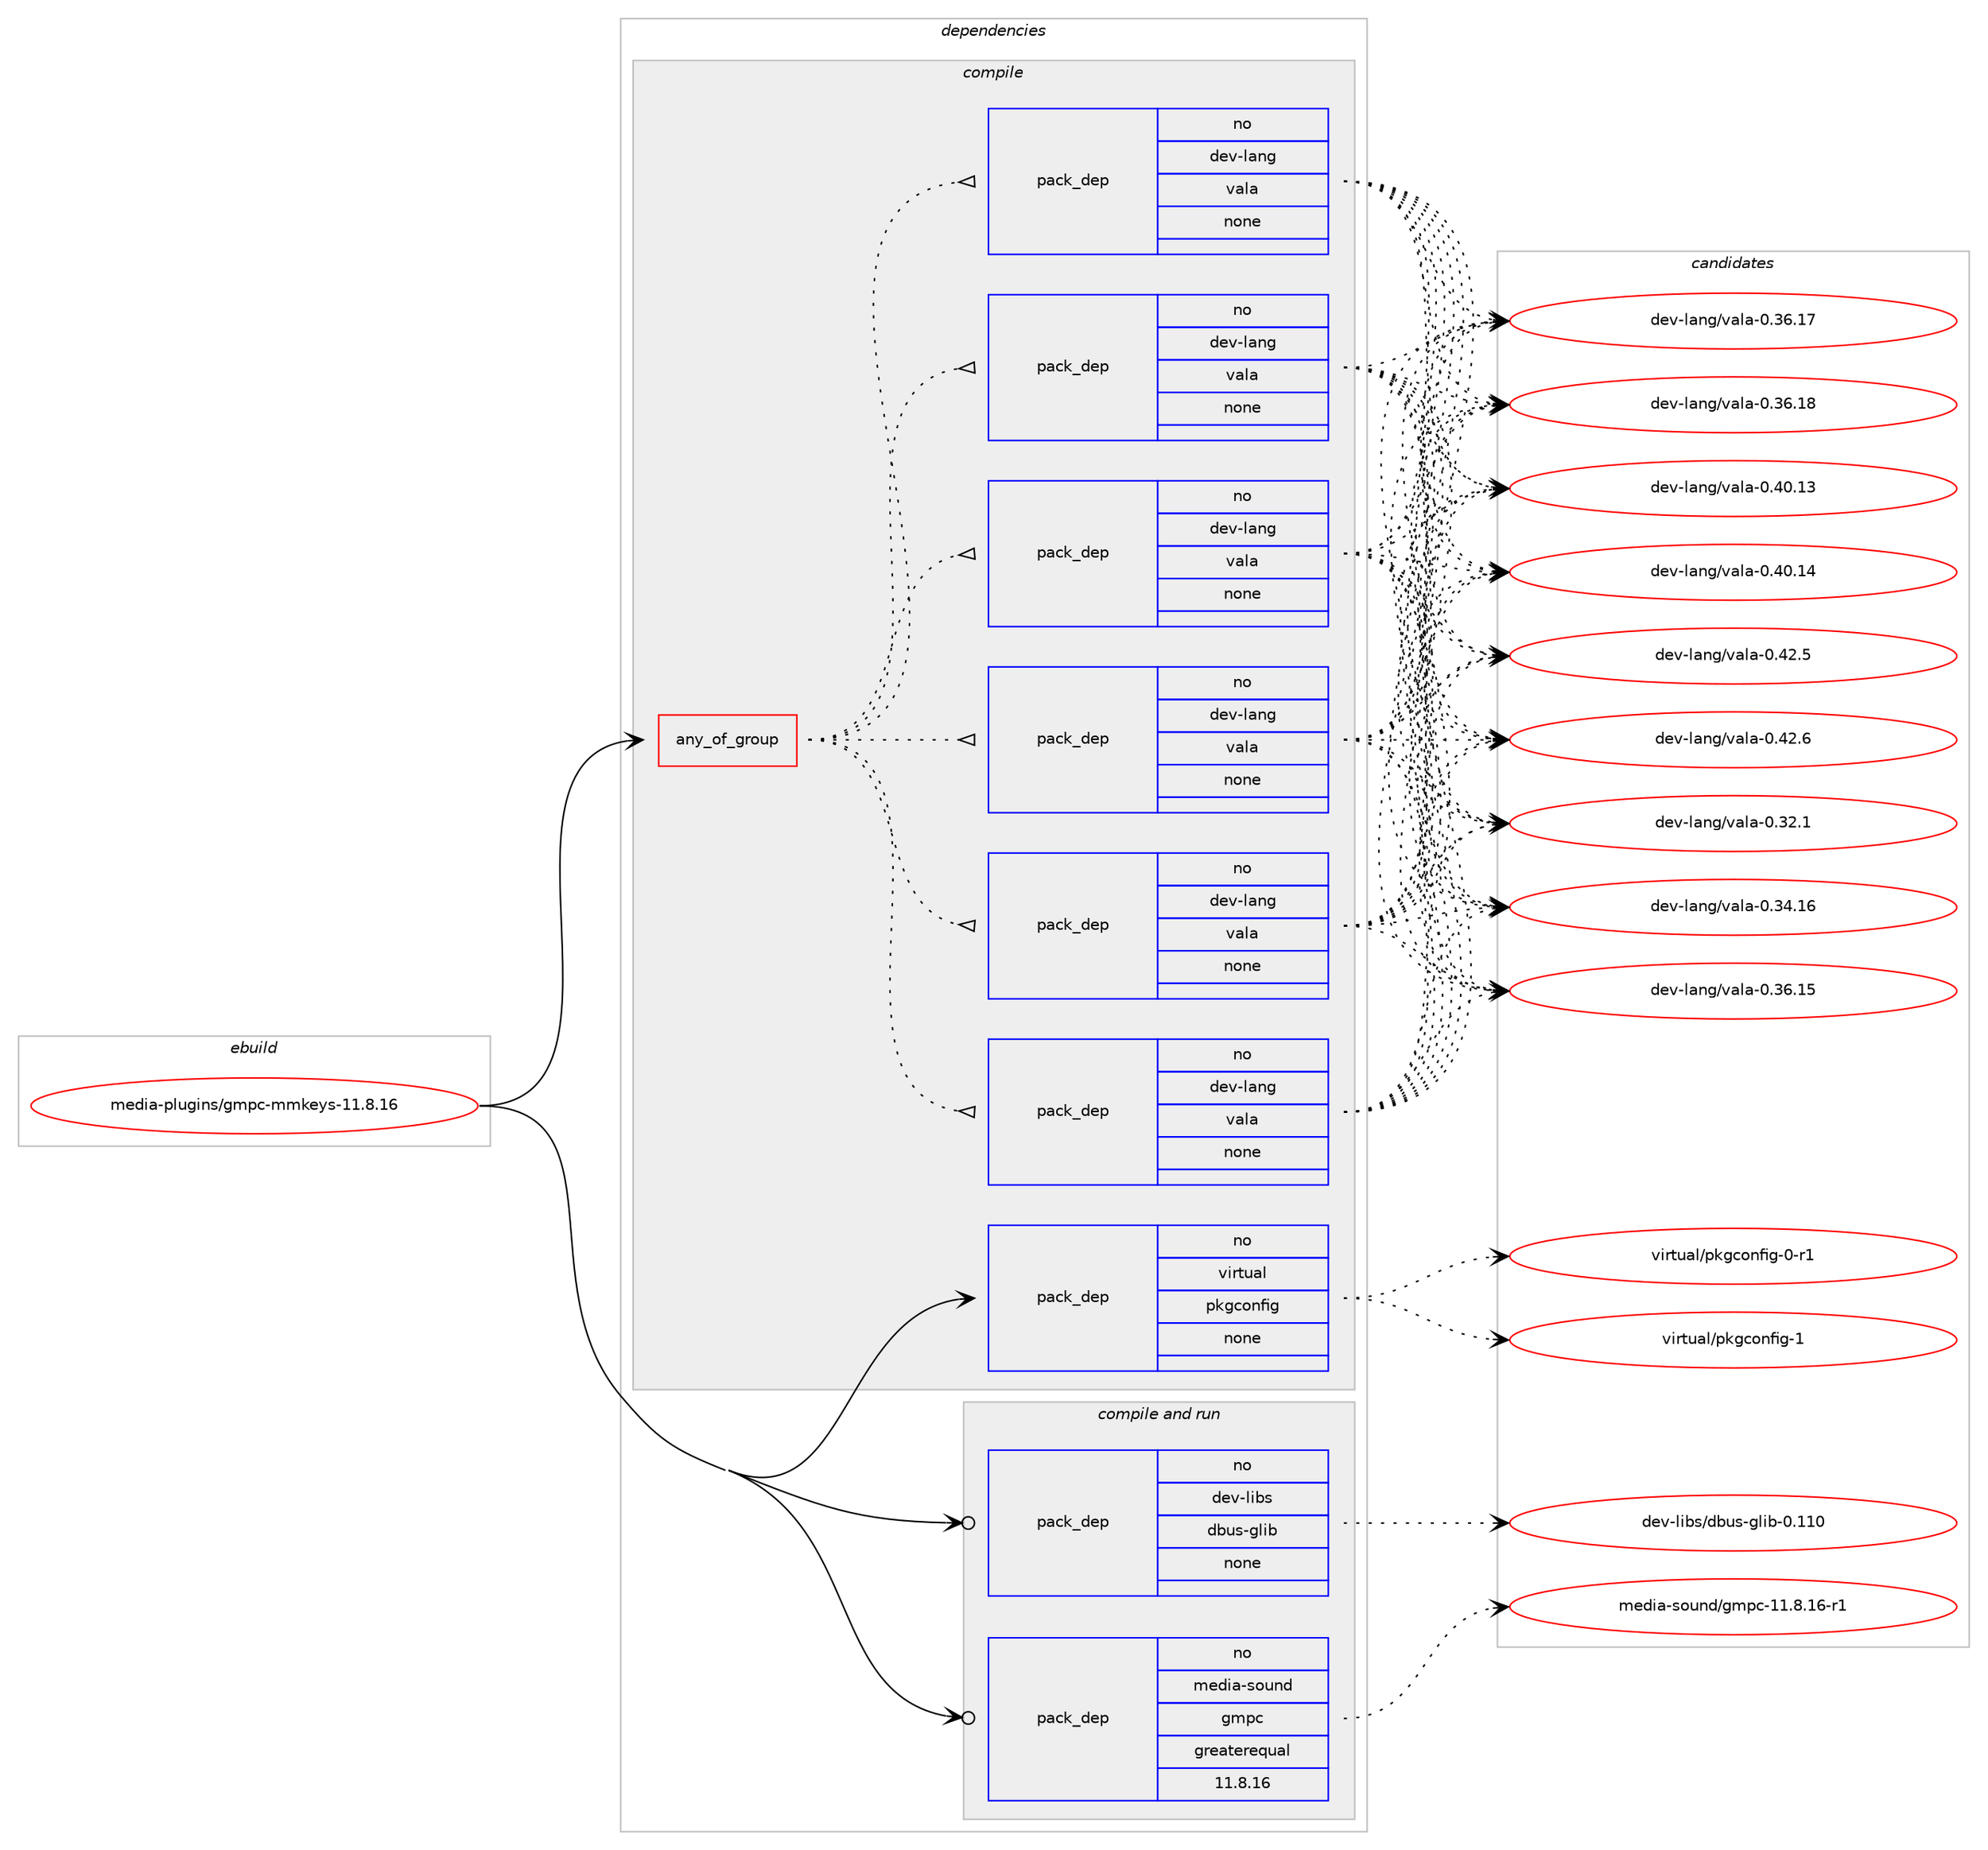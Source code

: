 digraph prolog {

# *************
# Graph options
# *************

newrank=true;
concentrate=true;
compound=true;
graph [rankdir=LR,fontname=Helvetica,fontsize=10,ranksep=1.5];#, ranksep=2.5, nodesep=0.2];
edge  [arrowhead=vee];
node  [fontname=Helvetica,fontsize=10];

# **********
# The ebuild
# **********

subgraph cluster_leftcol {
color=gray;
rank=same;
label=<<i>ebuild</i>>;
id [label="media-plugins/gmpc-mmkeys-11.8.16", color=red, width=4, href="../media-plugins/gmpc-mmkeys-11.8.16.svg"];
}

# ****************
# The dependencies
# ****************

subgraph cluster_midcol {
color=gray;
label=<<i>dependencies</i>>;
subgraph cluster_compile {
fillcolor="#eeeeee";
style=filled;
label=<<i>compile</i>>;
subgraph any25368 {
dependency1619765 [label=<<TABLE BORDER="0" CELLBORDER="1" CELLSPACING="0" CELLPADDING="4"><TR><TD CELLPADDING="10">any_of_group</TD></TR></TABLE>>, shape=none, color=red];subgraph pack1157317 {
dependency1619766 [label=<<TABLE BORDER="0" CELLBORDER="1" CELLSPACING="0" CELLPADDING="4" WIDTH="220"><TR><TD ROWSPAN="6" CELLPADDING="30">pack_dep</TD></TR><TR><TD WIDTH="110">no</TD></TR><TR><TD>dev-lang</TD></TR><TR><TD>vala</TD></TR><TR><TD>none</TD></TR><TR><TD></TD></TR></TABLE>>, shape=none, color=blue];
}
dependency1619765:e -> dependency1619766:w [weight=20,style="dotted",arrowhead="oinv"];
subgraph pack1157318 {
dependency1619767 [label=<<TABLE BORDER="0" CELLBORDER="1" CELLSPACING="0" CELLPADDING="4" WIDTH="220"><TR><TD ROWSPAN="6" CELLPADDING="30">pack_dep</TD></TR><TR><TD WIDTH="110">no</TD></TR><TR><TD>dev-lang</TD></TR><TR><TD>vala</TD></TR><TR><TD>none</TD></TR><TR><TD></TD></TR></TABLE>>, shape=none, color=blue];
}
dependency1619765:e -> dependency1619767:w [weight=20,style="dotted",arrowhead="oinv"];
subgraph pack1157319 {
dependency1619768 [label=<<TABLE BORDER="0" CELLBORDER="1" CELLSPACING="0" CELLPADDING="4" WIDTH="220"><TR><TD ROWSPAN="6" CELLPADDING="30">pack_dep</TD></TR><TR><TD WIDTH="110">no</TD></TR><TR><TD>dev-lang</TD></TR><TR><TD>vala</TD></TR><TR><TD>none</TD></TR><TR><TD></TD></TR></TABLE>>, shape=none, color=blue];
}
dependency1619765:e -> dependency1619768:w [weight=20,style="dotted",arrowhead="oinv"];
subgraph pack1157320 {
dependency1619769 [label=<<TABLE BORDER="0" CELLBORDER="1" CELLSPACING="0" CELLPADDING="4" WIDTH="220"><TR><TD ROWSPAN="6" CELLPADDING="30">pack_dep</TD></TR><TR><TD WIDTH="110">no</TD></TR><TR><TD>dev-lang</TD></TR><TR><TD>vala</TD></TR><TR><TD>none</TD></TR><TR><TD></TD></TR></TABLE>>, shape=none, color=blue];
}
dependency1619765:e -> dependency1619769:w [weight=20,style="dotted",arrowhead="oinv"];
subgraph pack1157321 {
dependency1619770 [label=<<TABLE BORDER="0" CELLBORDER="1" CELLSPACING="0" CELLPADDING="4" WIDTH="220"><TR><TD ROWSPAN="6" CELLPADDING="30">pack_dep</TD></TR><TR><TD WIDTH="110">no</TD></TR><TR><TD>dev-lang</TD></TR><TR><TD>vala</TD></TR><TR><TD>none</TD></TR><TR><TD></TD></TR></TABLE>>, shape=none, color=blue];
}
dependency1619765:e -> dependency1619770:w [weight=20,style="dotted",arrowhead="oinv"];
subgraph pack1157322 {
dependency1619771 [label=<<TABLE BORDER="0" CELLBORDER="1" CELLSPACING="0" CELLPADDING="4" WIDTH="220"><TR><TD ROWSPAN="6" CELLPADDING="30">pack_dep</TD></TR><TR><TD WIDTH="110">no</TD></TR><TR><TD>dev-lang</TD></TR><TR><TD>vala</TD></TR><TR><TD>none</TD></TR><TR><TD></TD></TR></TABLE>>, shape=none, color=blue];
}
dependency1619765:e -> dependency1619771:w [weight=20,style="dotted",arrowhead="oinv"];
}
id:e -> dependency1619765:w [weight=20,style="solid",arrowhead="vee"];
subgraph pack1157323 {
dependency1619772 [label=<<TABLE BORDER="0" CELLBORDER="1" CELLSPACING="0" CELLPADDING="4" WIDTH="220"><TR><TD ROWSPAN="6" CELLPADDING="30">pack_dep</TD></TR><TR><TD WIDTH="110">no</TD></TR><TR><TD>virtual</TD></TR><TR><TD>pkgconfig</TD></TR><TR><TD>none</TD></TR><TR><TD></TD></TR></TABLE>>, shape=none, color=blue];
}
id:e -> dependency1619772:w [weight=20,style="solid",arrowhead="vee"];
}
subgraph cluster_compileandrun {
fillcolor="#eeeeee";
style=filled;
label=<<i>compile and run</i>>;
subgraph pack1157324 {
dependency1619773 [label=<<TABLE BORDER="0" CELLBORDER="1" CELLSPACING="0" CELLPADDING="4" WIDTH="220"><TR><TD ROWSPAN="6" CELLPADDING="30">pack_dep</TD></TR><TR><TD WIDTH="110">no</TD></TR><TR><TD>dev-libs</TD></TR><TR><TD>dbus-glib</TD></TR><TR><TD>none</TD></TR><TR><TD></TD></TR></TABLE>>, shape=none, color=blue];
}
id:e -> dependency1619773:w [weight=20,style="solid",arrowhead="odotvee"];
subgraph pack1157325 {
dependency1619774 [label=<<TABLE BORDER="0" CELLBORDER="1" CELLSPACING="0" CELLPADDING="4" WIDTH="220"><TR><TD ROWSPAN="6" CELLPADDING="30">pack_dep</TD></TR><TR><TD WIDTH="110">no</TD></TR><TR><TD>media-sound</TD></TR><TR><TD>gmpc</TD></TR><TR><TD>greaterequal</TD></TR><TR><TD>11.8.16</TD></TR></TABLE>>, shape=none, color=blue];
}
id:e -> dependency1619774:w [weight=20,style="solid",arrowhead="odotvee"];
}
subgraph cluster_run {
fillcolor="#eeeeee";
style=filled;
label=<<i>run</i>>;
}
}

# **************
# The candidates
# **************

subgraph cluster_choices {
rank=same;
color=gray;
label=<<i>candidates</i>>;

subgraph choice1157317 {
color=black;
nodesep=1;
choice100101118451089711010347118971089745484651504649 [label="dev-lang/vala-0.32.1", color=red, width=4,href="../dev-lang/vala-0.32.1.svg"];
choice10010111845108971101034711897108974548465152464954 [label="dev-lang/vala-0.34.16", color=red, width=4,href="../dev-lang/vala-0.34.16.svg"];
choice10010111845108971101034711897108974548465154464953 [label="dev-lang/vala-0.36.15", color=red, width=4,href="../dev-lang/vala-0.36.15.svg"];
choice10010111845108971101034711897108974548465154464955 [label="dev-lang/vala-0.36.17", color=red, width=4,href="../dev-lang/vala-0.36.17.svg"];
choice10010111845108971101034711897108974548465154464956 [label="dev-lang/vala-0.36.18", color=red, width=4,href="../dev-lang/vala-0.36.18.svg"];
choice10010111845108971101034711897108974548465248464951 [label="dev-lang/vala-0.40.13", color=red, width=4,href="../dev-lang/vala-0.40.13.svg"];
choice10010111845108971101034711897108974548465248464952 [label="dev-lang/vala-0.40.14", color=red, width=4,href="../dev-lang/vala-0.40.14.svg"];
choice100101118451089711010347118971089745484652504653 [label="dev-lang/vala-0.42.5", color=red, width=4,href="../dev-lang/vala-0.42.5.svg"];
choice100101118451089711010347118971089745484652504654 [label="dev-lang/vala-0.42.6", color=red, width=4,href="../dev-lang/vala-0.42.6.svg"];
dependency1619766:e -> choice100101118451089711010347118971089745484651504649:w [style=dotted,weight="100"];
dependency1619766:e -> choice10010111845108971101034711897108974548465152464954:w [style=dotted,weight="100"];
dependency1619766:e -> choice10010111845108971101034711897108974548465154464953:w [style=dotted,weight="100"];
dependency1619766:e -> choice10010111845108971101034711897108974548465154464955:w [style=dotted,weight="100"];
dependency1619766:e -> choice10010111845108971101034711897108974548465154464956:w [style=dotted,weight="100"];
dependency1619766:e -> choice10010111845108971101034711897108974548465248464951:w [style=dotted,weight="100"];
dependency1619766:e -> choice10010111845108971101034711897108974548465248464952:w [style=dotted,weight="100"];
dependency1619766:e -> choice100101118451089711010347118971089745484652504653:w [style=dotted,weight="100"];
dependency1619766:e -> choice100101118451089711010347118971089745484652504654:w [style=dotted,weight="100"];
}
subgraph choice1157318 {
color=black;
nodesep=1;
choice100101118451089711010347118971089745484651504649 [label="dev-lang/vala-0.32.1", color=red, width=4,href="../dev-lang/vala-0.32.1.svg"];
choice10010111845108971101034711897108974548465152464954 [label="dev-lang/vala-0.34.16", color=red, width=4,href="../dev-lang/vala-0.34.16.svg"];
choice10010111845108971101034711897108974548465154464953 [label="dev-lang/vala-0.36.15", color=red, width=4,href="../dev-lang/vala-0.36.15.svg"];
choice10010111845108971101034711897108974548465154464955 [label="dev-lang/vala-0.36.17", color=red, width=4,href="../dev-lang/vala-0.36.17.svg"];
choice10010111845108971101034711897108974548465154464956 [label="dev-lang/vala-0.36.18", color=red, width=4,href="../dev-lang/vala-0.36.18.svg"];
choice10010111845108971101034711897108974548465248464951 [label="dev-lang/vala-0.40.13", color=red, width=4,href="../dev-lang/vala-0.40.13.svg"];
choice10010111845108971101034711897108974548465248464952 [label="dev-lang/vala-0.40.14", color=red, width=4,href="../dev-lang/vala-0.40.14.svg"];
choice100101118451089711010347118971089745484652504653 [label="dev-lang/vala-0.42.5", color=red, width=4,href="../dev-lang/vala-0.42.5.svg"];
choice100101118451089711010347118971089745484652504654 [label="dev-lang/vala-0.42.6", color=red, width=4,href="../dev-lang/vala-0.42.6.svg"];
dependency1619767:e -> choice100101118451089711010347118971089745484651504649:w [style=dotted,weight="100"];
dependency1619767:e -> choice10010111845108971101034711897108974548465152464954:w [style=dotted,weight="100"];
dependency1619767:e -> choice10010111845108971101034711897108974548465154464953:w [style=dotted,weight="100"];
dependency1619767:e -> choice10010111845108971101034711897108974548465154464955:w [style=dotted,weight="100"];
dependency1619767:e -> choice10010111845108971101034711897108974548465154464956:w [style=dotted,weight="100"];
dependency1619767:e -> choice10010111845108971101034711897108974548465248464951:w [style=dotted,weight="100"];
dependency1619767:e -> choice10010111845108971101034711897108974548465248464952:w [style=dotted,weight="100"];
dependency1619767:e -> choice100101118451089711010347118971089745484652504653:w [style=dotted,weight="100"];
dependency1619767:e -> choice100101118451089711010347118971089745484652504654:w [style=dotted,weight="100"];
}
subgraph choice1157319 {
color=black;
nodesep=1;
choice100101118451089711010347118971089745484651504649 [label="dev-lang/vala-0.32.1", color=red, width=4,href="../dev-lang/vala-0.32.1.svg"];
choice10010111845108971101034711897108974548465152464954 [label="dev-lang/vala-0.34.16", color=red, width=4,href="../dev-lang/vala-0.34.16.svg"];
choice10010111845108971101034711897108974548465154464953 [label="dev-lang/vala-0.36.15", color=red, width=4,href="../dev-lang/vala-0.36.15.svg"];
choice10010111845108971101034711897108974548465154464955 [label="dev-lang/vala-0.36.17", color=red, width=4,href="../dev-lang/vala-0.36.17.svg"];
choice10010111845108971101034711897108974548465154464956 [label="dev-lang/vala-0.36.18", color=red, width=4,href="../dev-lang/vala-0.36.18.svg"];
choice10010111845108971101034711897108974548465248464951 [label="dev-lang/vala-0.40.13", color=red, width=4,href="../dev-lang/vala-0.40.13.svg"];
choice10010111845108971101034711897108974548465248464952 [label="dev-lang/vala-0.40.14", color=red, width=4,href="../dev-lang/vala-0.40.14.svg"];
choice100101118451089711010347118971089745484652504653 [label="dev-lang/vala-0.42.5", color=red, width=4,href="../dev-lang/vala-0.42.5.svg"];
choice100101118451089711010347118971089745484652504654 [label="dev-lang/vala-0.42.6", color=red, width=4,href="../dev-lang/vala-0.42.6.svg"];
dependency1619768:e -> choice100101118451089711010347118971089745484651504649:w [style=dotted,weight="100"];
dependency1619768:e -> choice10010111845108971101034711897108974548465152464954:w [style=dotted,weight="100"];
dependency1619768:e -> choice10010111845108971101034711897108974548465154464953:w [style=dotted,weight="100"];
dependency1619768:e -> choice10010111845108971101034711897108974548465154464955:w [style=dotted,weight="100"];
dependency1619768:e -> choice10010111845108971101034711897108974548465154464956:w [style=dotted,weight="100"];
dependency1619768:e -> choice10010111845108971101034711897108974548465248464951:w [style=dotted,weight="100"];
dependency1619768:e -> choice10010111845108971101034711897108974548465248464952:w [style=dotted,weight="100"];
dependency1619768:e -> choice100101118451089711010347118971089745484652504653:w [style=dotted,weight="100"];
dependency1619768:e -> choice100101118451089711010347118971089745484652504654:w [style=dotted,weight="100"];
}
subgraph choice1157320 {
color=black;
nodesep=1;
choice100101118451089711010347118971089745484651504649 [label="dev-lang/vala-0.32.1", color=red, width=4,href="../dev-lang/vala-0.32.1.svg"];
choice10010111845108971101034711897108974548465152464954 [label="dev-lang/vala-0.34.16", color=red, width=4,href="../dev-lang/vala-0.34.16.svg"];
choice10010111845108971101034711897108974548465154464953 [label="dev-lang/vala-0.36.15", color=red, width=4,href="../dev-lang/vala-0.36.15.svg"];
choice10010111845108971101034711897108974548465154464955 [label="dev-lang/vala-0.36.17", color=red, width=4,href="../dev-lang/vala-0.36.17.svg"];
choice10010111845108971101034711897108974548465154464956 [label="dev-lang/vala-0.36.18", color=red, width=4,href="../dev-lang/vala-0.36.18.svg"];
choice10010111845108971101034711897108974548465248464951 [label="dev-lang/vala-0.40.13", color=red, width=4,href="../dev-lang/vala-0.40.13.svg"];
choice10010111845108971101034711897108974548465248464952 [label="dev-lang/vala-0.40.14", color=red, width=4,href="../dev-lang/vala-0.40.14.svg"];
choice100101118451089711010347118971089745484652504653 [label="dev-lang/vala-0.42.5", color=red, width=4,href="../dev-lang/vala-0.42.5.svg"];
choice100101118451089711010347118971089745484652504654 [label="dev-lang/vala-0.42.6", color=red, width=4,href="../dev-lang/vala-0.42.6.svg"];
dependency1619769:e -> choice100101118451089711010347118971089745484651504649:w [style=dotted,weight="100"];
dependency1619769:e -> choice10010111845108971101034711897108974548465152464954:w [style=dotted,weight="100"];
dependency1619769:e -> choice10010111845108971101034711897108974548465154464953:w [style=dotted,weight="100"];
dependency1619769:e -> choice10010111845108971101034711897108974548465154464955:w [style=dotted,weight="100"];
dependency1619769:e -> choice10010111845108971101034711897108974548465154464956:w [style=dotted,weight="100"];
dependency1619769:e -> choice10010111845108971101034711897108974548465248464951:w [style=dotted,weight="100"];
dependency1619769:e -> choice10010111845108971101034711897108974548465248464952:w [style=dotted,weight="100"];
dependency1619769:e -> choice100101118451089711010347118971089745484652504653:w [style=dotted,weight="100"];
dependency1619769:e -> choice100101118451089711010347118971089745484652504654:w [style=dotted,weight="100"];
}
subgraph choice1157321 {
color=black;
nodesep=1;
choice100101118451089711010347118971089745484651504649 [label="dev-lang/vala-0.32.1", color=red, width=4,href="../dev-lang/vala-0.32.1.svg"];
choice10010111845108971101034711897108974548465152464954 [label="dev-lang/vala-0.34.16", color=red, width=4,href="../dev-lang/vala-0.34.16.svg"];
choice10010111845108971101034711897108974548465154464953 [label="dev-lang/vala-0.36.15", color=red, width=4,href="../dev-lang/vala-0.36.15.svg"];
choice10010111845108971101034711897108974548465154464955 [label="dev-lang/vala-0.36.17", color=red, width=4,href="../dev-lang/vala-0.36.17.svg"];
choice10010111845108971101034711897108974548465154464956 [label="dev-lang/vala-0.36.18", color=red, width=4,href="../dev-lang/vala-0.36.18.svg"];
choice10010111845108971101034711897108974548465248464951 [label="dev-lang/vala-0.40.13", color=red, width=4,href="../dev-lang/vala-0.40.13.svg"];
choice10010111845108971101034711897108974548465248464952 [label="dev-lang/vala-0.40.14", color=red, width=4,href="../dev-lang/vala-0.40.14.svg"];
choice100101118451089711010347118971089745484652504653 [label="dev-lang/vala-0.42.5", color=red, width=4,href="../dev-lang/vala-0.42.5.svg"];
choice100101118451089711010347118971089745484652504654 [label="dev-lang/vala-0.42.6", color=red, width=4,href="../dev-lang/vala-0.42.6.svg"];
dependency1619770:e -> choice100101118451089711010347118971089745484651504649:w [style=dotted,weight="100"];
dependency1619770:e -> choice10010111845108971101034711897108974548465152464954:w [style=dotted,weight="100"];
dependency1619770:e -> choice10010111845108971101034711897108974548465154464953:w [style=dotted,weight="100"];
dependency1619770:e -> choice10010111845108971101034711897108974548465154464955:w [style=dotted,weight="100"];
dependency1619770:e -> choice10010111845108971101034711897108974548465154464956:w [style=dotted,weight="100"];
dependency1619770:e -> choice10010111845108971101034711897108974548465248464951:w [style=dotted,weight="100"];
dependency1619770:e -> choice10010111845108971101034711897108974548465248464952:w [style=dotted,weight="100"];
dependency1619770:e -> choice100101118451089711010347118971089745484652504653:w [style=dotted,weight="100"];
dependency1619770:e -> choice100101118451089711010347118971089745484652504654:w [style=dotted,weight="100"];
}
subgraph choice1157322 {
color=black;
nodesep=1;
choice100101118451089711010347118971089745484651504649 [label="dev-lang/vala-0.32.1", color=red, width=4,href="../dev-lang/vala-0.32.1.svg"];
choice10010111845108971101034711897108974548465152464954 [label="dev-lang/vala-0.34.16", color=red, width=4,href="../dev-lang/vala-0.34.16.svg"];
choice10010111845108971101034711897108974548465154464953 [label="dev-lang/vala-0.36.15", color=red, width=4,href="../dev-lang/vala-0.36.15.svg"];
choice10010111845108971101034711897108974548465154464955 [label="dev-lang/vala-0.36.17", color=red, width=4,href="../dev-lang/vala-0.36.17.svg"];
choice10010111845108971101034711897108974548465154464956 [label="dev-lang/vala-0.36.18", color=red, width=4,href="../dev-lang/vala-0.36.18.svg"];
choice10010111845108971101034711897108974548465248464951 [label="dev-lang/vala-0.40.13", color=red, width=4,href="../dev-lang/vala-0.40.13.svg"];
choice10010111845108971101034711897108974548465248464952 [label="dev-lang/vala-0.40.14", color=red, width=4,href="../dev-lang/vala-0.40.14.svg"];
choice100101118451089711010347118971089745484652504653 [label="dev-lang/vala-0.42.5", color=red, width=4,href="../dev-lang/vala-0.42.5.svg"];
choice100101118451089711010347118971089745484652504654 [label="dev-lang/vala-0.42.6", color=red, width=4,href="../dev-lang/vala-0.42.6.svg"];
dependency1619771:e -> choice100101118451089711010347118971089745484651504649:w [style=dotted,weight="100"];
dependency1619771:e -> choice10010111845108971101034711897108974548465152464954:w [style=dotted,weight="100"];
dependency1619771:e -> choice10010111845108971101034711897108974548465154464953:w [style=dotted,weight="100"];
dependency1619771:e -> choice10010111845108971101034711897108974548465154464955:w [style=dotted,weight="100"];
dependency1619771:e -> choice10010111845108971101034711897108974548465154464956:w [style=dotted,weight="100"];
dependency1619771:e -> choice10010111845108971101034711897108974548465248464951:w [style=dotted,weight="100"];
dependency1619771:e -> choice10010111845108971101034711897108974548465248464952:w [style=dotted,weight="100"];
dependency1619771:e -> choice100101118451089711010347118971089745484652504653:w [style=dotted,weight="100"];
dependency1619771:e -> choice100101118451089711010347118971089745484652504654:w [style=dotted,weight="100"];
}
subgraph choice1157323 {
color=black;
nodesep=1;
choice11810511411611797108471121071039911111010210510345484511449 [label="virtual/pkgconfig-0-r1", color=red, width=4,href="../virtual/pkgconfig-0-r1.svg"];
choice1181051141161179710847112107103991111101021051034549 [label="virtual/pkgconfig-1", color=red, width=4,href="../virtual/pkgconfig-1.svg"];
dependency1619772:e -> choice11810511411611797108471121071039911111010210510345484511449:w [style=dotted,weight="100"];
dependency1619772:e -> choice1181051141161179710847112107103991111101021051034549:w [style=dotted,weight="100"];
}
subgraph choice1157324 {
color=black;
nodesep=1;
choice100101118451081059811547100981171154510310810598454846494948 [label="dev-libs/dbus-glib-0.110", color=red, width=4,href="../dev-libs/dbus-glib-0.110.svg"];
dependency1619773:e -> choice100101118451081059811547100981171154510310810598454846494948:w [style=dotted,weight="100"];
}
subgraph choice1157325 {
color=black;
nodesep=1;
choice1091011001059745115111117110100471031091129945494946564649544511449 [label="media-sound/gmpc-11.8.16-r1", color=red, width=4,href="../media-sound/gmpc-11.8.16-r1.svg"];
dependency1619774:e -> choice1091011001059745115111117110100471031091129945494946564649544511449:w [style=dotted,weight="100"];
}
}

}
